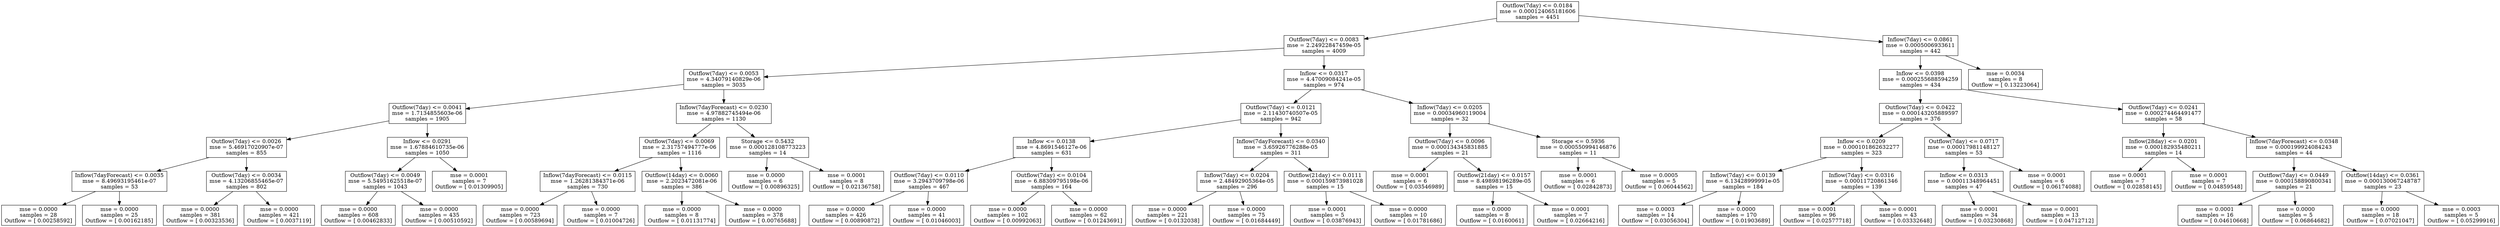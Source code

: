 digraph Tree {
0 [label="Outflow(7day) <= 0.0184\nmse = 0.000124065181606\nsamples = 4451", shape="box"] ;
1 [label="Outflow(7day) <= 0.0083\nmse = 2.24922847459e-05\nsamples = 4009", shape="box"] ;
0 -> 1 ;
2 [label="Outflow(7day) <= 0.0053\nmse = 4.34079140829e-06\nsamples = 3035", shape="box"] ;
1 -> 2 ;
3 [label="Outflow(7day) <= 0.0041\nmse = 1.7134855603e-06\nsamples = 1905", shape="box"] ;
2 -> 3 ;
4 [label="Outflow(7day) <= 0.0026\nmse = 5.46917020907e-07\nsamples = 855", shape="box"] ;
3 -> 4 ;
5 [label="Inflow(7dayForecast) <= 0.0035\nmse = 8.49693195461e-07\nsamples = 53", shape="box"] ;
4 -> 5 ;
6 [label="mse = 0.0000\nsamples = 28\nOutflow = [ 0.00258592]", shape="box"] ;
5 -> 6 ;
7 [label="mse = 0.0000\nsamples = 25\nOutflow = [ 0.00162185]", shape="box"] ;
5 -> 7 ;
8 [label="Outflow(7day) <= 0.0034\nmse = 4.13206855465e-07\nsamples = 802", shape="box"] ;
4 -> 8 ;
9 [label="mse = 0.0000\nsamples = 381\nOutflow = [ 0.00323536]", shape="box"] ;
8 -> 9 ;
10 [label="mse = 0.0000\nsamples = 421\nOutflow = [ 0.0037119]", shape="box"] ;
8 -> 10 ;
11 [label="Inflow <= 0.0291\nmse = 1.67884610735e-06\nsamples = 1050", shape="box"] ;
3 -> 11 ;
12 [label="Outflow(7day) <= 0.0049\nmse = 5.54951625518e-07\nsamples = 1043", shape="box"] ;
11 -> 12 ;
13 [label="mse = 0.0000\nsamples = 608\nOutflow = [ 0.00462833]", shape="box"] ;
12 -> 13 ;
14 [label="mse = 0.0000\nsamples = 435\nOutflow = [ 0.00510592]", shape="box"] ;
12 -> 14 ;
15 [label="mse = 0.0001\nsamples = 7\nOutflow = [ 0.01309905]", shape="box"] ;
11 -> 15 ;
16 [label="Inflow(7dayForecast) <= 0.0230\nmse = 4.97882745494e-06\nsamples = 1130", shape="box"] ;
2 -> 16 ;
17 [label="Outflow(7day) <= 0.0069\nmse = 2.31757494777e-06\nsamples = 1116", shape="box"] ;
16 -> 17 ;
18 [label="Inflow(7dayForecast) <= 0.0115\nmse = 1.26281384371e-06\nsamples = 730", shape="box"] ;
17 -> 18 ;
19 [label="mse = 0.0000\nsamples = 723\nOutflow = [ 0.00589694]", shape="box"] ;
18 -> 19 ;
20 [label="mse = 0.0000\nsamples = 7\nOutflow = [ 0.01004726]", shape="box"] ;
18 -> 20 ;
21 [label="Outflow(14day) <= 0.0060\nmse = 2.2023472081e-06\nsamples = 386", shape="box"] ;
17 -> 21 ;
22 [label="mse = 0.0000\nsamples = 8\nOutflow = [ 0.01131774]", shape="box"] ;
21 -> 22 ;
23 [label="mse = 0.0000\nsamples = 378\nOutflow = [ 0.00765688]", shape="box"] ;
21 -> 23 ;
24 [label="Storage <= 0.5432\nmse = 0.000128108773223\nsamples = 14", shape="box"] ;
16 -> 24 ;
25 [label="mse = 0.0000\nsamples = 6\nOutflow = [ 0.00896325]", shape="box"] ;
24 -> 25 ;
26 [label="mse = 0.0001\nsamples = 8\nOutflow = [ 0.02136758]", shape="box"] ;
24 -> 26 ;
27 [label="Inflow <= 0.0317\nmse = 4.47009084241e-05\nsamples = 974", shape="box"] ;
1 -> 27 ;
28 [label="Outflow(7day) <= 0.0121\nmse = 2.11430740507e-05\nsamples = 942", shape="box"] ;
27 -> 28 ;
29 [label="Inflow <= 0.0138\nmse = 4.8691546127e-06\nsamples = 631", shape="box"] ;
28 -> 29 ;
30 [label="Outflow(7day) <= 0.0110\nmse = 3.2943709798e-06\nsamples = 467", shape="box"] ;
29 -> 30 ;
31 [label="mse = 0.0000\nsamples = 426\nOutflow = [ 0.00890872]", shape="box"] ;
30 -> 31 ;
32 [label="mse = 0.0000\nsamples = 41\nOutflow = [ 0.01046003]", shape="box"] ;
30 -> 32 ;
33 [label="Outflow(7day) <= 0.0104\nmse = 6.88309795198e-06\nsamples = 164", shape="box"] ;
29 -> 33 ;
34 [label="mse = 0.0000\nsamples = 102\nOutflow = [ 0.00992063]", shape="box"] ;
33 -> 34 ;
35 [label="mse = 0.0000\nsamples = 62\nOutflow = [ 0.01243691]", shape="box"] ;
33 -> 35 ;
36 [label="Inflow(7dayForecast) <= 0.0340\nmse = 3.65926776288e-05\nsamples = 311", shape="box"] ;
28 -> 36 ;
37 [label="Inflow(7day) <= 0.0204\nmse = 2.48492905364e-05\nsamples = 296", shape="box"] ;
36 -> 37 ;
38 [label="mse = 0.0000\nsamples = 221\nOutflow = [ 0.0132038]", shape="box"] ;
37 -> 38 ;
39 [label="mse = 0.0000\nsamples = 75\nOutflow = [ 0.01684449]", shape="box"] ;
37 -> 39 ;
40 [label="Outflow(21day) <= 0.0111\nmse = 0.000159873981028\nsamples = 15", shape="box"] ;
36 -> 40 ;
41 [label="mse = 0.0001\nsamples = 5\nOutflow = [ 0.03876943]", shape="box"] ;
40 -> 41 ;
42 [label="mse = 0.0000\nsamples = 10\nOutflow = [ 0.01781686]", shape="box"] ;
40 -> 42 ;
43 [label="Inflow(7day) <= 0.0205\nmse = 0.00034960119004\nsamples = 32", shape="box"] ;
27 -> 43 ;
44 [label="Outflow(7day) <= 0.0096\nmse = 0.000134345831885\nsamples = 21", shape="box"] ;
43 -> 44 ;
45 [label="mse = 0.0001\nsamples = 6\nOutflow = [ 0.03546989]", shape="box"] ;
44 -> 45 ;
46 [label="Outflow(21day) <= 0.0157\nmse = 8.49898196289e-05\nsamples = 15", shape="box"] ;
44 -> 46 ;
47 [label="mse = 0.0000\nsamples = 8\nOutflow = [ 0.0160061]", shape="box"] ;
46 -> 47 ;
48 [label="mse = 0.0001\nsamples = 7\nOutflow = [ 0.02664216]", shape="box"] ;
46 -> 48 ;
49 [label="Storage <= 0.5936\nmse = 0.000550994146876\nsamples = 11", shape="box"] ;
43 -> 49 ;
50 [label="mse = 0.0001\nsamples = 6\nOutflow = [ 0.02842873]", shape="box"] ;
49 -> 50 ;
51 [label="mse = 0.0005\nsamples = 5\nOutflow = [ 0.06044562]", shape="box"] ;
49 -> 51 ;
52 [label="Inflow(7day) <= 0.0861\nmse = 0.0005006933611\nsamples = 442", shape="box"] ;
0 -> 52 ;
53 [label="Inflow <= 0.0398\nmse = 0.000255688594259\nsamples = 434", shape="box"] ;
52 -> 53 ;
54 [label="Outflow(7day) <= 0.0422\nmse = 0.000143205889597\nsamples = 376", shape="box"] ;
53 -> 54 ;
55 [label="Inflow <= 0.0209\nmse = 0.000101862632277\nsamples = 323", shape="box"] ;
54 -> 55 ;
56 [label="Inflow(7day) <= 0.0139\nmse = 6.13428999991e-05\nsamples = 184", shape="box"] ;
55 -> 56 ;
57 [label="mse = 0.0003\nsamples = 14\nOutflow = [ 0.03056304]", shape="box"] ;
56 -> 57 ;
58 [label="mse = 0.0000\nsamples = 170\nOutflow = [ 0.01903689]", shape="box"] ;
56 -> 58 ;
59 [label="Inflow(7day) <= 0.0316\nmse = 0.00011720861346\nsamples = 139", shape="box"] ;
55 -> 59 ;
60 [label="mse = 0.0001\nsamples = 96\nOutflow = [ 0.02577718]", shape="box"] ;
59 -> 60 ;
61 [label="mse = 0.0001\nsamples = 43\nOutflow = [ 0.03332648]", shape="box"] ;
59 -> 61 ;
62 [label="Outflow(7day) <= 0.0717\nmse = 0.00017981148127\nsamples = 53", shape="box"] ;
54 -> 62 ;
63 [label="Inflow <= 0.0313\nmse = 0.00011348964451\nsamples = 47", shape="box"] ;
62 -> 63 ;
64 [label="mse = 0.0001\nsamples = 34\nOutflow = [ 0.03230868]", shape="box"] ;
63 -> 64 ;
65 [label="mse = 0.0001\nsamples = 13\nOutflow = [ 0.04712712]", shape="box"] ;
63 -> 65 ;
66 [label="mse = 0.0001\nsamples = 6\nOutflow = [ 0.06174088]", shape="box"] ;
62 -> 66 ;
67 [label="Outflow(7day) <= 0.0241\nmse = 0.000274464491477\nsamples = 58", shape="box"] ;
53 -> 67 ;
68 [label="Inflow(28day) <= 0.0201\nmse = 0.000182935480211\nsamples = 14", shape="box"] ;
67 -> 68 ;
69 [label="mse = 0.0001\nsamples = 7\nOutflow = [ 0.02858145]", shape="box"] ;
68 -> 69 ;
70 [label="mse = 0.0001\nsamples = 7\nOutflow = [ 0.04859548]", shape="box"] ;
68 -> 70 ;
71 [label="Inflow(7dayForecast) <= 0.0348\nmse = 0.000199924084243\nsamples = 44", shape="box"] ;
67 -> 71 ;
72 [label="Outflow(7day) <= 0.0449\nmse = 0.000158890800341\nsamples = 21", shape="box"] ;
71 -> 72 ;
73 [label="mse = 0.0001\nsamples = 16\nOutflow = [ 0.04610668]", shape="box"] ;
72 -> 73 ;
74 [label="mse = 0.0000\nsamples = 5\nOutflow = [ 0.06864682]", shape="box"] ;
72 -> 74 ;
75 [label="Outflow(14day) <= 0.0361\nmse = 0.000130067248787\nsamples = 23", shape="box"] ;
71 -> 75 ;
76 [label="mse = 0.0000\nsamples = 18\nOutflow = [ 0.07021047]", shape="box"] ;
75 -> 76 ;
77 [label="mse = 0.0003\nsamples = 5\nOutflow = [ 0.05299916]", shape="box"] ;
75 -> 77 ;
78 [label="mse = 0.0034\nsamples = 8\nOutflow = [ 0.13223064]", shape="box"] ;
52 -> 78 ;
}